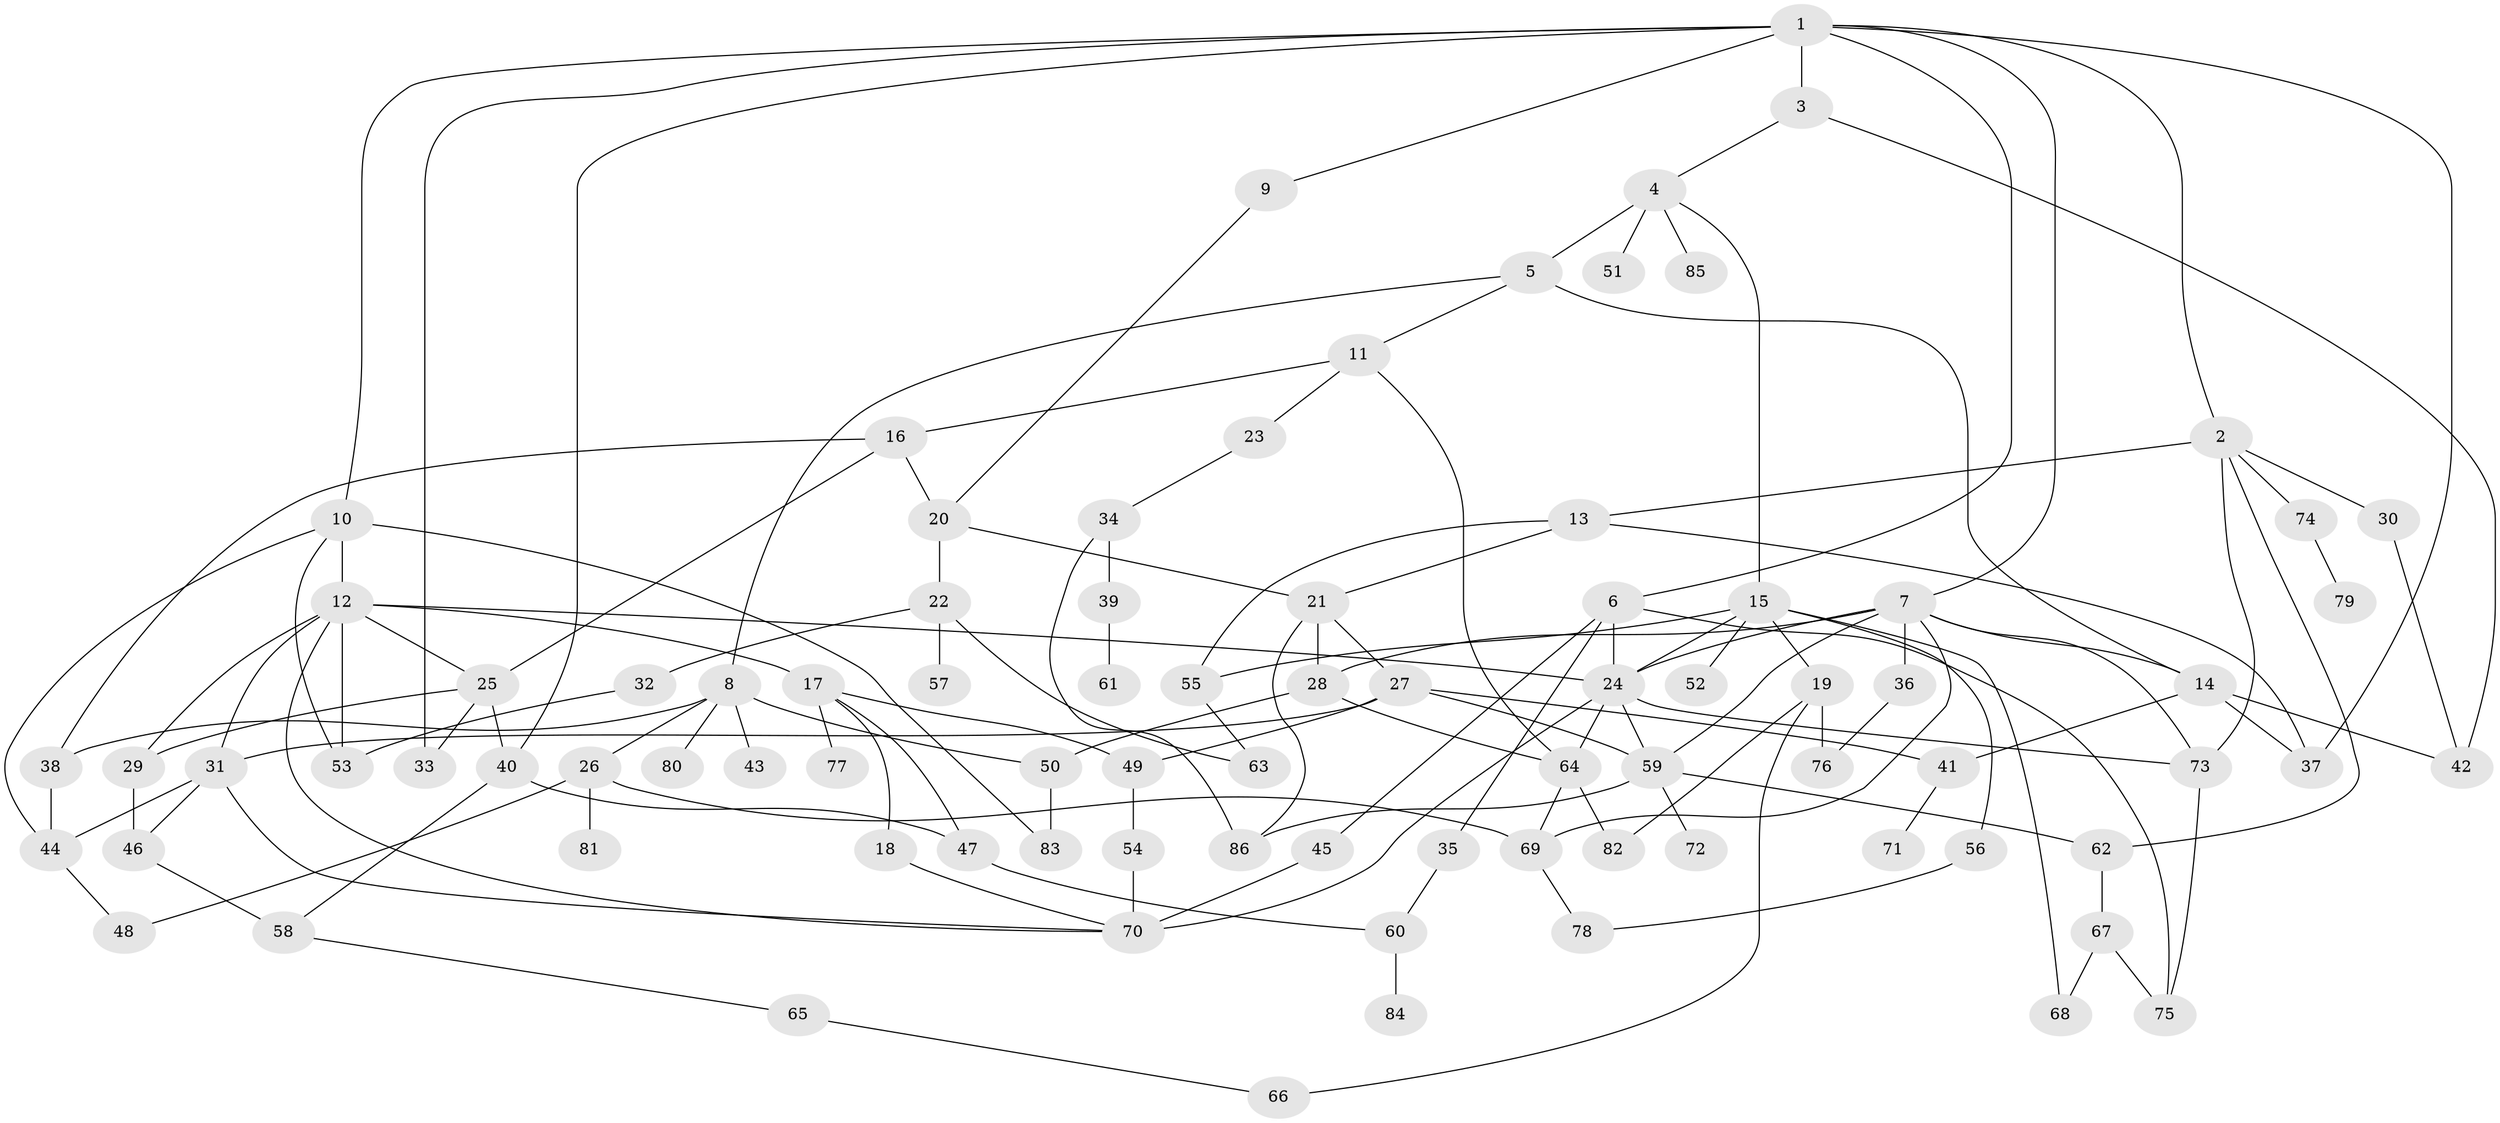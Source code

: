 // original degree distribution, {9: 0.013986013986013986, 6: 0.04895104895104895, 3: 0.18181818181818182, 5: 0.07692307692307693, 7: 0.006993006993006993, 2: 0.3076923076923077, 4: 0.11888111888111888, 1: 0.23776223776223776, 8: 0.006993006993006993}
// Generated by graph-tools (version 1.1) at 2025/48/03/04/25 22:48:51]
// undirected, 86 vertices, 140 edges
graph export_dot {
  node [color=gray90,style=filled];
  1;
  2;
  3;
  4;
  5;
  6;
  7;
  8;
  9;
  10;
  11;
  12;
  13;
  14;
  15;
  16;
  17;
  18;
  19;
  20;
  21;
  22;
  23;
  24;
  25;
  26;
  27;
  28;
  29;
  30;
  31;
  32;
  33;
  34;
  35;
  36;
  37;
  38;
  39;
  40;
  41;
  42;
  43;
  44;
  45;
  46;
  47;
  48;
  49;
  50;
  51;
  52;
  53;
  54;
  55;
  56;
  57;
  58;
  59;
  60;
  61;
  62;
  63;
  64;
  65;
  66;
  67;
  68;
  69;
  70;
  71;
  72;
  73;
  74;
  75;
  76;
  77;
  78;
  79;
  80;
  81;
  82;
  83;
  84;
  85;
  86;
  1 -- 2 [weight=1.0];
  1 -- 3 [weight=1.0];
  1 -- 6 [weight=1.0];
  1 -- 7 [weight=1.0];
  1 -- 9 [weight=1.0];
  1 -- 10 [weight=1.0];
  1 -- 33 [weight=1.0];
  1 -- 37 [weight=1.0];
  1 -- 40 [weight=1.0];
  2 -- 13 [weight=1.0];
  2 -- 30 [weight=1.0];
  2 -- 62 [weight=1.0];
  2 -- 73 [weight=1.0];
  2 -- 74 [weight=1.0];
  3 -- 4 [weight=1.0];
  3 -- 42 [weight=1.0];
  4 -- 5 [weight=2.0];
  4 -- 15 [weight=1.0];
  4 -- 51 [weight=1.0];
  4 -- 85 [weight=1.0];
  5 -- 8 [weight=1.0];
  5 -- 11 [weight=1.0];
  5 -- 14 [weight=1.0];
  6 -- 24 [weight=1.0];
  6 -- 35 [weight=1.0];
  6 -- 45 [weight=1.0];
  6 -- 75 [weight=1.0];
  7 -- 14 [weight=1.0];
  7 -- 24 [weight=1.0];
  7 -- 28 [weight=1.0];
  7 -- 36 [weight=1.0];
  7 -- 59 [weight=1.0];
  7 -- 69 [weight=1.0];
  7 -- 73 [weight=1.0];
  8 -- 26 [weight=1.0];
  8 -- 38 [weight=1.0];
  8 -- 43 [weight=1.0];
  8 -- 50 [weight=1.0];
  8 -- 80 [weight=1.0];
  9 -- 20 [weight=1.0];
  10 -- 12 [weight=1.0];
  10 -- 44 [weight=1.0];
  10 -- 53 [weight=1.0];
  10 -- 83 [weight=1.0];
  11 -- 16 [weight=1.0];
  11 -- 23 [weight=1.0];
  11 -- 64 [weight=1.0];
  12 -- 17 [weight=1.0];
  12 -- 24 [weight=1.0];
  12 -- 25 [weight=1.0];
  12 -- 29 [weight=1.0];
  12 -- 31 [weight=1.0];
  12 -- 53 [weight=1.0];
  12 -- 70 [weight=1.0];
  13 -- 21 [weight=1.0];
  13 -- 37 [weight=1.0];
  13 -- 55 [weight=1.0];
  14 -- 37 [weight=1.0];
  14 -- 41 [weight=1.0];
  14 -- 42 [weight=1.0];
  15 -- 19 [weight=1.0];
  15 -- 24 [weight=1.0];
  15 -- 52 [weight=1.0];
  15 -- 55 [weight=1.0];
  15 -- 56 [weight=1.0];
  15 -- 68 [weight=1.0];
  16 -- 20 [weight=2.0];
  16 -- 25 [weight=1.0];
  16 -- 38 [weight=1.0];
  17 -- 18 [weight=1.0];
  17 -- 47 [weight=1.0];
  17 -- 49 [weight=1.0];
  17 -- 77 [weight=1.0];
  18 -- 70 [weight=1.0];
  19 -- 66 [weight=1.0];
  19 -- 76 [weight=1.0];
  19 -- 82 [weight=1.0];
  20 -- 21 [weight=1.0];
  20 -- 22 [weight=1.0];
  21 -- 27 [weight=1.0];
  21 -- 28 [weight=1.0];
  21 -- 86 [weight=1.0];
  22 -- 32 [weight=1.0];
  22 -- 57 [weight=1.0];
  22 -- 63 [weight=1.0];
  23 -- 34 [weight=1.0];
  24 -- 59 [weight=1.0];
  24 -- 64 [weight=1.0];
  24 -- 70 [weight=1.0];
  24 -- 73 [weight=1.0];
  25 -- 29 [weight=1.0];
  25 -- 33 [weight=1.0];
  25 -- 40 [weight=1.0];
  26 -- 48 [weight=1.0];
  26 -- 69 [weight=1.0];
  26 -- 81 [weight=1.0];
  27 -- 31 [weight=1.0];
  27 -- 41 [weight=1.0];
  27 -- 49 [weight=1.0];
  27 -- 59 [weight=1.0];
  28 -- 50 [weight=1.0];
  28 -- 64 [weight=1.0];
  29 -- 46 [weight=1.0];
  30 -- 42 [weight=1.0];
  31 -- 44 [weight=1.0];
  31 -- 46 [weight=1.0];
  31 -- 70 [weight=1.0];
  32 -- 53 [weight=1.0];
  34 -- 39 [weight=1.0];
  34 -- 86 [weight=1.0];
  35 -- 60 [weight=1.0];
  36 -- 76 [weight=1.0];
  38 -- 44 [weight=1.0];
  39 -- 61 [weight=1.0];
  40 -- 47 [weight=1.0];
  40 -- 58 [weight=1.0];
  41 -- 71 [weight=1.0];
  44 -- 48 [weight=1.0];
  45 -- 70 [weight=1.0];
  46 -- 58 [weight=1.0];
  47 -- 60 [weight=1.0];
  49 -- 54 [weight=1.0];
  50 -- 83 [weight=1.0];
  54 -- 70 [weight=3.0];
  55 -- 63 [weight=1.0];
  56 -- 78 [weight=1.0];
  58 -- 65 [weight=1.0];
  59 -- 62 [weight=1.0];
  59 -- 72 [weight=2.0];
  59 -- 86 [weight=1.0];
  60 -- 84 [weight=1.0];
  62 -- 67 [weight=1.0];
  64 -- 69 [weight=1.0];
  64 -- 82 [weight=1.0];
  65 -- 66 [weight=1.0];
  67 -- 68 [weight=1.0];
  67 -- 75 [weight=1.0];
  69 -- 78 [weight=1.0];
  73 -- 75 [weight=1.0];
  74 -- 79 [weight=1.0];
}
